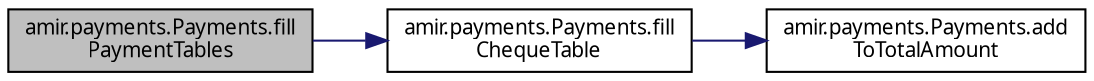 digraph "amir.payments.Payments.fillPaymentTables"
{
 // LATEX_PDF_SIZE
  edge [fontname="FreeSans.ttf",fontsize="10",labelfontname="FreeSans.ttf",labelfontsize="10"];
  node [fontname="FreeSans.ttf",fontsize="10",shape=record];
  rankdir="LR";
  Node1 [label="amir.payments.Payments.fill\lPaymentTables",height=0.2,width=0.4,color="black", fillcolor="grey75", style="filled", fontcolor="black",tooltip=" "];
  Node1 -> Node2 [color="midnightblue",fontsize="10",style="solid",fontname="FreeSans.ttf"];
  Node2 [label="amir.payments.Payments.fill\lChequeTable",height=0.2,width=0.4,color="black", fillcolor="white", style="filled",URL="$classamir_1_1payments_1_1_payments.html#a38930601afc2fc4bc279665a9af22f8e",tooltip=" "];
  Node2 -> Node3 [color="midnightblue",fontsize="10",style="solid",fontname="FreeSans.ttf"];
  Node3 [label="amir.payments.Payments.add\lToTotalAmount",height=0.2,width=0.4,color="black", fillcolor="white", style="filled",URL="$classamir_1_1payments_1_1_payments.html#a63d668794152b22bd2885faa610fd727",tooltip=" "];
}
